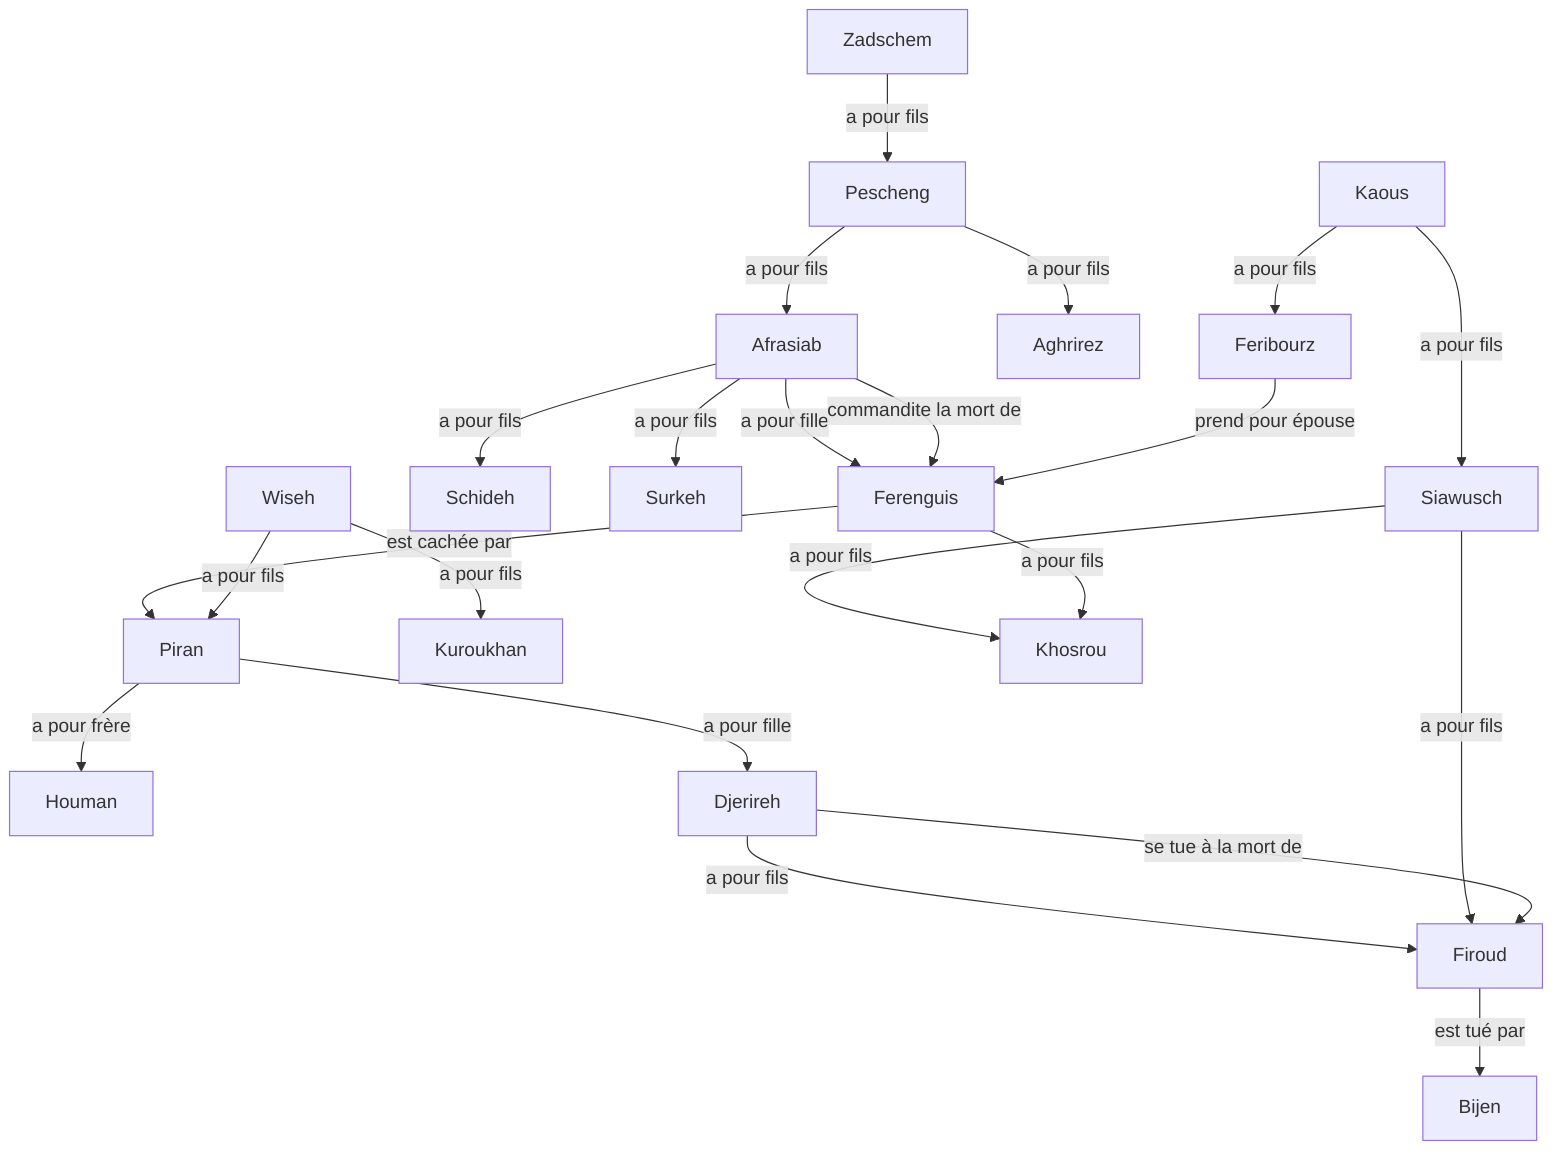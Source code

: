 graph TD
Zadschem --a pour fils--> Pescheng
Pescheng --a pour fils--> Afrasiab
Pescheng --a pour fils--> Aghrirez
Afrasiab --a pour fille--> Ferenguis
Afrasiab --a pour fils--> Schideh
Afrasiab --a pour fils--> Surkeh
Afrasiab --commandite la mort de--> Ferenguis
Ferenguis --est cachée par --> Piran
Wiseh --a pour fils--> Piran
Wiseh --a pour fils--> Kuroukhan
Piran --a pour frère-->Houman
Piran --a pour fille--> Djerireh
Kaous --a pour fils--> Feribourz
Kaous --a pour fils--> Siawusch
Siawusch --a pour fils--> Khosrou
Ferenguis --a pour fils--> Khosrou
Djerireh --a pour fils--> Firoud
Siawusch --a pour fils--> Firoud
Djerireh --se tue à la mort de--> Firoud
Firoud --est tué par--> Bijen
Feribourz --prend pour épouse --> Ferenguis